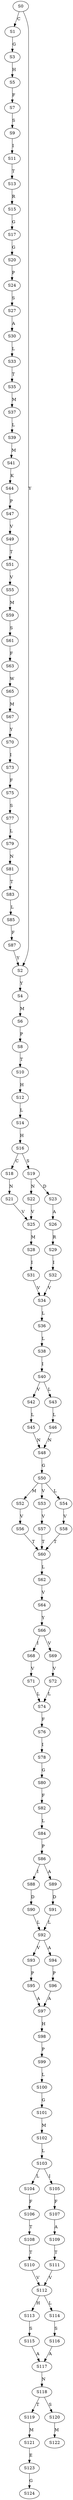 strict digraph  {
	S0 -> S1 [ label = C ];
	S0 -> S2 [ label = Y ];
	S1 -> S3 [ label = G ];
	S2 -> S4 [ label = Y ];
	S3 -> S5 [ label = H ];
	S4 -> S6 [ label = M ];
	S5 -> S7 [ label = F ];
	S6 -> S8 [ label = P ];
	S7 -> S9 [ label = S ];
	S8 -> S10 [ label = T ];
	S9 -> S11 [ label = I ];
	S10 -> S12 [ label = H ];
	S11 -> S13 [ label = T ];
	S12 -> S14 [ label = L ];
	S13 -> S15 [ label = R ];
	S14 -> S16 [ label = H ];
	S15 -> S17 [ label = G ];
	S16 -> S18 [ label = C ];
	S16 -> S19 [ label = S ];
	S17 -> S20 [ label = G ];
	S18 -> S21 [ label = N ];
	S19 -> S22 [ label = N ];
	S19 -> S23 [ label = D ];
	S20 -> S24 [ label = P ];
	S21 -> S25 [ label = V ];
	S22 -> S25 [ label = V ];
	S23 -> S26 [ label = A ];
	S24 -> S27 [ label = S ];
	S25 -> S28 [ label = M ];
	S26 -> S29 [ label = R ];
	S27 -> S30 [ label = A ];
	S28 -> S31 [ label = I ];
	S29 -> S32 [ label = I ];
	S30 -> S33 [ label = L ];
	S31 -> S34 [ label = V ];
	S32 -> S34 [ label = V ];
	S33 -> S35 [ label = T ];
	S34 -> S36 [ label = L ];
	S35 -> S37 [ label = M ];
	S36 -> S38 [ label = L ];
	S37 -> S39 [ label = L ];
	S38 -> S40 [ label = I ];
	S39 -> S41 [ label = M ];
	S40 -> S42 [ label = V ];
	S40 -> S43 [ label = L ];
	S41 -> S44 [ label = K ];
	S42 -> S45 [ label = L ];
	S43 -> S46 [ label = L ];
	S44 -> S47 [ label = P ];
	S45 -> S48 [ label = N ];
	S46 -> S48 [ label = N ];
	S47 -> S49 [ label = V ];
	S48 -> S50 [ label = G ];
	S49 -> S51 [ label = T ];
	S50 -> S52 [ label = M ];
	S50 -> S53 [ label = V ];
	S50 -> S54 [ label = L ];
	S51 -> S55 [ label = V ];
	S52 -> S56 [ label = V ];
	S53 -> S57 [ label = V ];
	S54 -> S58 [ label = V ];
	S55 -> S59 [ label = M ];
	S56 -> S60 [ label = T ];
	S57 -> S60 [ label = T ];
	S58 -> S60 [ label = T ];
	S59 -> S61 [ label = S ];
	S60 -> S62 [ label = L ];
	S61 -> S63 [ label = F ];
	S62 -> S64 [ label = V ];
	S63 -> S65 [ label = W ];
	S64 -> S66 [ label = Y ];
	S65 -> S67 [ label = M ];
	S66 -> S68 [ label = I ];
	S66 -> S69 [ label = V ];
	S67 -> S70 [ label = Y ];
	S68 -> S71 [ label = V ];
	S69 -> S72 [ label = V ];
	S70 -> S73 [ label = I ];
	S71 -> S74 [ label = L ];
	S72 -> S74 [ label = L ];
	S73 -> S75 [ label = F ];
	S74 -> S76 [ label = F ];
	S75 -> S77 [ label = S ];
	S76 -> S78 [ label = I ];
	S77 -> S79 [ label = L ];
	S78 -> S80 [ label = G ];
	S79 -> S81 [ label = N ];
	S80 -> S82 [ label = F ];
	S81 -> S83 [ label = T ];
	S82 -> S84 [ label = L ];
	S83 -> S85 [ label = L ];
	S84 -> S86 [ label = P ];
	S85 -> S87 [ label = F ];
	S86 -> S88 [ label = I ];
	S86 -> S89 [ label = A ];
	S87 -> S2 [ label = Y ];
	S88 -> S90 [ label = D ];
	S89 -> S91 [ label = D ];
	S90 -> S92 [ label = L ];
	S91 -> S92 [ label = L ];
	S92 -> S93 [ label = V ];
	S92 -> S94 [ label = A ];
	S93 -> S95 [ label = P ];
	S94 -> S96 [ label = P ];
	S95 -> S97 [ label = A ];
	S96 -> S97 [ label = A ];
	S97 -> S98 [ label = H ];
	S98 -> S99 [ label = P ];
	S99 -> S100 [ label = L ];
	S100 -> S101 [ label = G ];
	S101 -> S102 [ label = M ];
	S102 -> S103 [ label = L ];
	S103 -> S104 [ label = L ];
	S103 -> S105 [ label = I ];
	S104 -> S106 [ label = F ];
	S105 -> S107 [ label = F ];
	S106 -> S108 [ label = T ];
	S107 -> S109 [ label = A ];
	S108 -> S110 [ label = T ];
	S109 -> S111 [ label = T ];
	S110 -> S112 [ label = V ];
	S111 -> S112 [ label = V ];
	S112 -> S113 [ label = H ];
	S112 -> S114 [ label = L ];
	S113 -> S115 [ label = S ];
	S114 -> S116 [ label = S ];
	S115 -> S117 [ label = A ];
	S116 -> S117 [ label = A ];
	S117 -> S118 [ label = N ];
	S118 -> S119 [ label = T ];
	S118 -> S120 [ label = S ];
	S119 -> S121 [ label = M ];
	S120 -> S122 [ label = M ];
	S121 -> S123 [ label = E ];
	S123 -> S124 [ label = G ];
}
